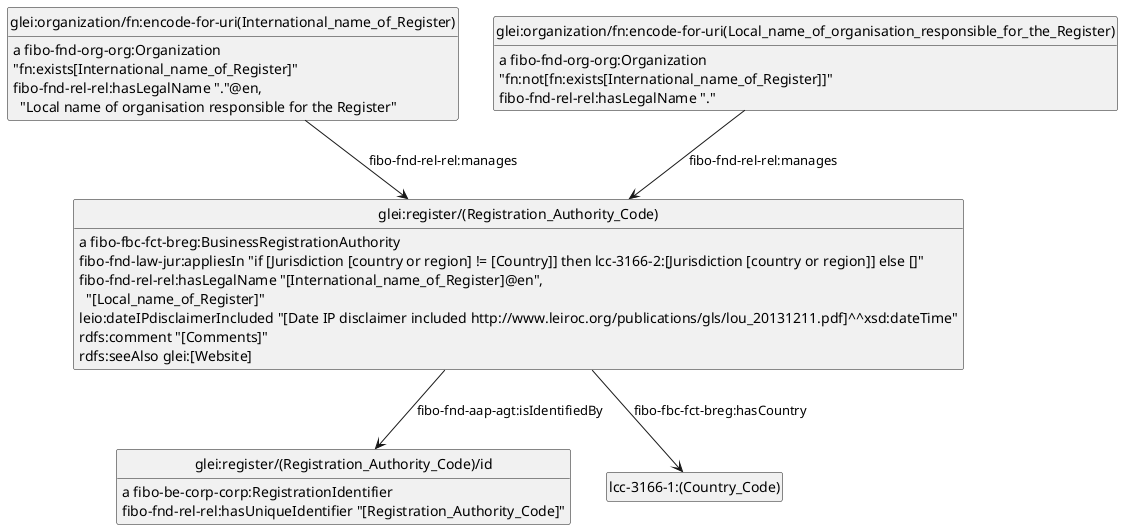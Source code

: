 @startuml
hide empty methods
hide empty attributes
hide circle
skinparam classAttributeIconSize 0
class glei_register_Registration_Authority_Code_ as "glei:register/(Registration_Authority_Code)"
glei_register_Registration_Authority_Code_ : a fibo-fbc-fct-breg:BusinessRegistrationAuthority
class glei_register_Registration_Authority_Code_id as "glei:register/(Registration_Authority_Code)/id"
glei_register_Registration_Authority_Code_ --> glei_register_Registration_Authority_Code_id : fibo-fnd-aap-agt:isIdentifiedBy
class lcc_3166_1_Country_Code_ as "lcc-3166-1:(Country_Code)"
glei_register_Registration_Authority_Code_ --> lcc_3166_1_Country_Code_ : fibo-fbc-fct-breg:hasCountry
glei_register_Registration_Authority_Code_ : fibo-fnd-law-jur:appliesIn "if [Jurisdiction [country or region] != [Country]] then lcc-3166-2:[Jurisdiction [country or region]] else []"
glei_register_Registration_Authority_Code_ : fibo-fnd-rel-rel:hasLegalName "[International_name_of_Register]@en",\n  "[Local_name_of_Register]"
glei_register_Registration_Authority_Code_ : leio:dateIPdisclaimerIncluded "[Date IP disclaimer included http://www.leiroc.org/publications/gls/lou_20131211.pdf]^^xsd:dateTime"
glei_register_Registration_Authority_Code_ : rdfs:comment "[Comments]"
glei_register_Registration_Authority_Code_ : rdfs:seeAlso glei:[Website]
glei_register_Registration_Authority_Code_id : a fibo-be-corp-corp:RegistrationIdentifier
glei_register_Registration_Authority_Code_id : fibo-fnd-rel-rel:hasUniqueIdentifier "[Registration_Authority_Code]"
class glei_organization_fn_encode_for_uri_International_name_of_Register_ as "glei:organization/fn:encode-for-uri(International_name_of_Register)"
glei_organization_fn_encode_for_uri_International_name_of_Register_ : a fibo-fnd-org-org:Organization
glei_organization_fn_encode_for_uri_International_name_of_Register_ --> glei_register_Registration_Authority_Code_ : fibo-fnd-rel-rel:manages
glei_organization_fn_encode_for_uri_International_name_of_Register_ :  "fn:exists[International_name_of_Register]"
glei_organization_fn_encode_for_uri_International_name_of_Register_ : fibo-fnd-rel-rel:hasLegalName "."@en,\n  "Local name of organisation responsible for the Register"
class glei_organization_fn_encode_for_uri_Local_name_of_organisation_responsible_for_the_Register_ as "glei:organization/fn:encode-for-uri(Local_name_of_organisation_responsible_for_the_Register)"
glei_organization_fn_encode_for_uri_Local_name_of_organisation_responsible_for_the_Register_ : a fibo-fnd-org-org:Organization
glei_organization_fn_encode_for_uri_Local_name_of_organisation_responsible_for_the_Register_ --> glei_register_Registration_Authority_Code_ : fibo-fnd-rel-rel:manages
glei_organization_fn_encode_for_uri_Local_name_of_organisation_responsible_for_the_Register_ :  "fn:not[fn:exists[International_name_of_Register]]"
glei_organization_fn_encode_for_uri_Local_name_of_organisation_responsible_for_the_Register_ : fibo-fnd-rel-rel:hasLegalName "."
@enduml
